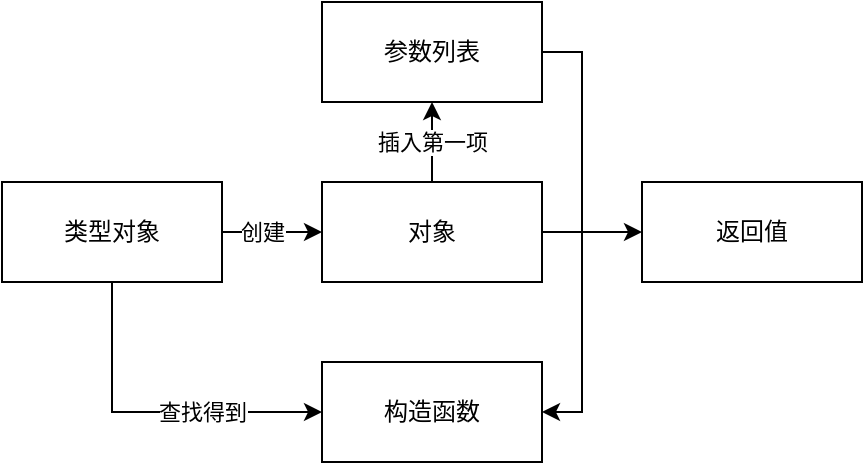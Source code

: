 <mxfile version="26.1.1">
  <diagram name="第 1 页" id="g_YcGtmA1vPOGSWHPDCq">
    <mxGraphModel dx="1562" dy="917" grid="1" gridSize="10" guides="1" tooltips="1" connect="1" arrows="1" fold="1" page="1" pageScale="1" pageWidth="827" pageHeight="1169" math="0" shadow="0">
      <root>
        <mxCell id="0" />
        <mxCell id="1" parent="0" />
        <mxCell id="5-rC_59RNE-SSEy8dWVE-4" style="edgeStyle=orthogonalEdgeStyle;rounded=0;orthogonalLoop=1;jettySize=auto;html=1;exitX=1;exitY=0.5;exitDx=0;exitDy=0;" parent="1" source="5-rC_59RNE-SSEy8dWVE-1" target="5-rC_59RNE-SSEy8dWVE-3" edge="1">
          <mxGeometry relative="1" as="geometry" />
        </mxCell>
        <mxCell id="5-rC_59RNE-SSEy8dWVE-5" value="创建" style="edgeLabel;html=1;align=center;verticalAlign=middle;resizable=0;points=[];" parent="5-rC_59RNE-SSEy8dWVE-4" vertex="1" connectable="0">
          <mxGeometry x="-0.448" y="3" relative="1" as="geometry">
            <mxPoint x="6" y="3" as="offset" />
          </mxGeometry>
        </mxCell>
        <mxCell id="5-rC_59RNE-SSEy8dWVE-8" style="edgeStyle=orthogonalEdgeStyle;rounded=0;orthogonalLoop=1;jettySize=auto;html=1;exitX=0.5;exitY=1;exitDx=0;exitDy=0;entryX=0;entryY=0.5;entryDx=0;entryDy=0;" parent="1" source="5-rC_59RNE-SSEy8dWVE-1" target="5-rC_59RNE-SSEy8dWVE-7" edge="1">
          <mxGeometry relative="1" as="geometry" />
        </mxCell>
        <mxCell id="5-rC_59RNE-SSEy8dWVE-9" value="查找得到" style="edgeLabel;html=1;align=center;verticalAlign=middle;resizable=0;points=[];" parent="5-rC_59RNE-SSEy8dWVE-8" vertex="1" connectable="0">
          <mxGeometry x="0.115" y="-2" relative="1" as="geometry">
            <mxPoint x="15" y="-2" as="offset" />
          </mxGeometry>
        </mxCell>
        <mxCell id="5-rC_59RNE-SSEy8dWVE-1" value="类型对象" style="html=1;whiteSpace=wrap;" parent="1" vertex="1">
          <mxGeometry x="130" y="500" width="110" height="50" as="geometry" />
        </mxCell>
        <mxCell id="5-rC_59RNE-SSEy8dWVE-14" style="edgeStyle=orthogonalEdgeStyle;rounded=0;orthogonalLoop=1;jettySize=auto;html=1;exitX=1;exitY=0.5;exitDx=0;exitDy=0;entryX=1;entryY=0.5;entryDx=0;entryDy=0;" parent="1" source="5-rC_59RNE-SSEy8dWVE-2" target="5-rC_59RNE-SSEy8dWVE-7" edge="1">
          <mxGeometry relative="1" as="geometry" />
        </mxCell>
        <mxCell id="5-rC_59RNE-SSEy8dWVE-2" value="参数列表" style="html=1;whiteSpace=wrap;" parent="1" vertex="1">
          <mxGeometry x="290" y="410" width="110" height="50" as="geometry" />
        </mxCell>
        <mxCell id="5-rC_59RNE-SSEy8dWVE-11" style="edgeStyle=orthogonalEdgeStyle;rounded=0;orthogonalLoop=1;jettySize=auto;html=1;exitX=0.5;exitY=0;exitDx=0;exitDy=0;entryX=0.5;entryY=1;entryDx=0;entryDy=0;" parent="1" source="5-rC_59RNE-SSEy8dWVE-3" target="5-rC_59RNE-SSEy8dWVE-2" edge="1">
          <mxGeometry relative="1" as="geometry" />
        </mxCell>
        <mxCell id="5-rC_59RNE-SSEy8dWVE-12" value="插入第一项" style="edgeLabel;html=1;align=center;verticalAlign=middle;resizable=0;points=[];" parent="5-rC_59RNE-SSEy8dWVE-11" vertex="1" connectable="0">
          <mxGeometry relative="1" as="geometry">
            <mxPoint as="offset" />
          </mxGeometry>
        </mxCell>
        <mxCell id="5-rC_59RNE-SSEy8dWVE-20" style="edgeStyle=orthogonalEdgeStyle;rounded=0;orthogonalLoop=1;jettySize=auto;html=1;exitX=1;exitY=0.5;exitDx=0;exitDy=0;entryX=0;entryY=0.5;entryDx=0;entryDy=0;" parent="1" source="5-rC_59RNE-SSEy8dWVE-3" target="5-rC_59RNE-SSEy8dWVE-18" edge="1">
          <mxGeometry relative="1" as="geometry" />
        </mxCell>
        <mxCell id="5-rC_59RNE-SSEy8dWVE-3" value="对象" style="html=1;whiteSpace=wrap;" parent="1" vertex="1">
          <mxGeometry x="290" y="500" width="110" height="50" as="geometry" />
        </mxCell>
        <mxCell id="5-rC_59RNE-SSEy8dWVE-7" value="构造函数" style="html=1;whiteSpace=wrap;" parent="1" vertex="1">
          <mxGeometry x="290" y="590" width="110" height="50" as="geometry" />
        </mxCell>
        <mxCell id="5-rC_59RNE-SSEy8dWVE-18" value="返回值" style="html=1;whiteSpace=wrap;" parent="1" vertex="1">
          <mxGeometry x="450" y="500" width="110" height="50" as="geometry" />
        </mxCell>
      </root>
    </mxGraphModel>
  </diagram>
</mxfile>
